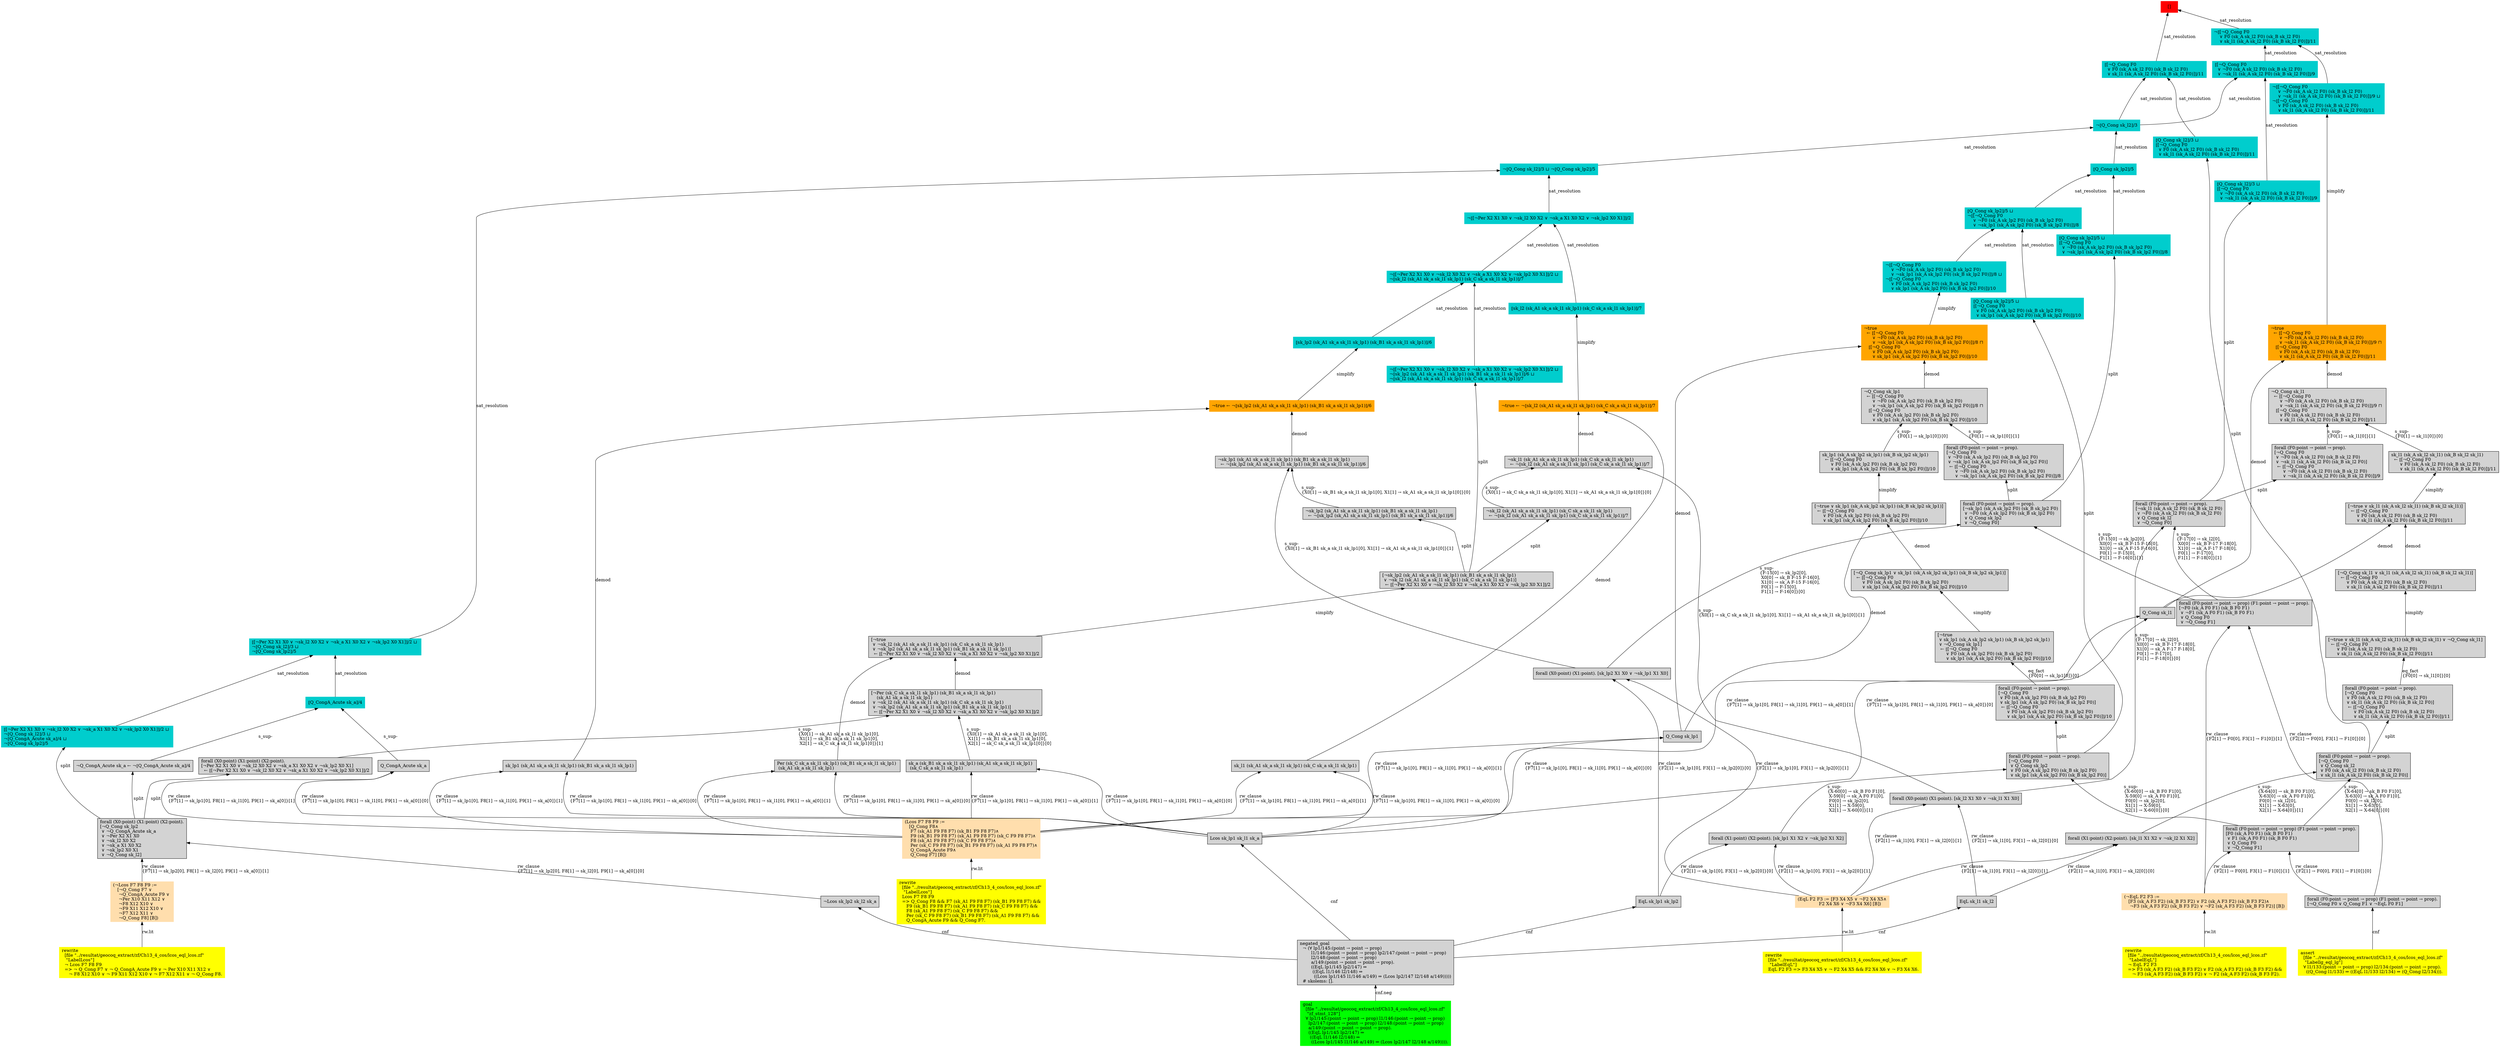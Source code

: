 digraph "unsat_graph" {
  vertex_0 [color=red, label="[]", shape=box, style=filled];
  vertex_0 -> vertex_1 [label="sat_resolution", dir="back"];
  vertex_1 [color=cyan3, shape=box, label="⟦[¬Q_Cong F0\l  ∨ F0 (sk_A sk_l2 F0) (sk_B sk_l2 F0)\l  ∨ sk_l1 (sk_A sk_l2 F0) (sk_B sk_l2 F0)]⟧/11\l", style=filled];
  vertex_1 -> vertex_2 [label="sat_resolution", dir="back"];
  vertex_2 [color=cyan3, shape=box, label="¬⟦Q_Cong sk_l2⟧/3\l", style=filled];
  vertex_2 -> vertex_3 [label="sat_resolution", dir="back"];
  vertex_3 [color=cyan3, shape=box, label="⟦Q_Cong sk_lp2⟧/5\l", style=filled];
  vertex_3 -> vertex_4 [label="sat_resolution", dir="back"];
  vertex_4 [color=cyan3, shape=box, label="⟦Q_Cong sk_lp2⟧/5 ⊔ \l⟦[¬Q_Cong F0\l  ∨ ¬F0 (sk_A sk_lp2 F0) (sk_B sk_lp2 F0)\l  ∨ ¬sk_lp1 (sk_A sk_lp2 F0) (sk_B sk_lp2 F0)]⟧/8\l", style=filled];
  vertex_4 -> vertex_5 [label="split", dir="back"];
  vertex_5 [shape=box, label="forall (F0:point → point → prop).\l[¬sk_lp1 (sk_A sk_lp2 F0) (sk_B sk_lp2 F0)\l ∨ ¬F0 (sk_A sk_lp2 F0) (sk_B sk_lp2 F0)\l ∨ Q_Cong sk_lp2\l ∨ ¬Q_Cong F0]\l", style=filled];
  vertex_5 -> vertex_6 [label="s_sup-\l\{F-15[0] → sk_lp2[0], \l X0[0] → sk_B F-15 F-16[0], \l X1[0] → sk_A F-15 F-16[0], \l F0[1] → F-15[0], \l F1[1] → F-16[0]\}[1]\l", dir="back"];
  vertex_6 [shape=box, label="forall (F0:point → point → prop) (F1:point → point → prop).\l[¬F0 (sk_A F0 F1) (sk_B F0 F1)\l ∨ ¬F1 (sk_A F0 F1) (sk_B F0 F1)\l ∨ Q_Cong F0\l ∨ ¬Q_Cong F1]\l", style=filled];
  vertex_6 -> vertex_7 [label="rw_clause\l\{F2[1] → F0[0], F3[1] → F1[0]\}[1]\l", dir="back"];
  vertex_7 [color=navajowhite, shape=box, label="(¬EqL F2 F3 :=\l   [F3 (sk_A F3 F2) (sk_B F3 F2) ∨ F2 (sk_A F3 F2) (sk_B F3 F2)∧\l    ¬F3 (sk_A F3 F2) (sk_B F3 F2) ∨ ¬F2 (sk_A F3 F2) (sk_B F3 F2)] [B])\l", style=filled];
  vertex_7 -> vertex_8 [label="rw.lit", dir="back"];
  vertex_8 [color=yellow, shape=box, label="rewrite\l  [file \"../resultat/geocoq_extract/zf/Ch13_4_cos/lcos_eql_lcos.zf\" \l   \"LabelEqL\"]\l  ¬ EqL F2 F3\l  =\> F3 (sk_A F3 F2) (sk_B F3 F2) ∨ F2 (sk_A F3 F2) (sk_B F3 F2) && \l     ¬ F3 (sk_A F3 F2) (sk_B F3 F2) ∨ ¬ F2 (sk_A F3 F2) (sk_B F3 F2).\l", style=filled];
  vertex_6 -> vertex_9 [label="rw_clause\l\{F2[1] → F0[0], F3[1] → F1[0]\}[0]\l", dir="back"];
  vertex_9 [shape=box, label="forall (F0:point → point → prop) (F1:point → point → prop).\l[¬Q_Cong F0 ∨ Q_Cong F1 ∨ ¬EqL F0 F1]\l", style=filled];
  vertex_9 -> vertex_10 [label="cnf", dir="back"];
  vertex_10 [color=yellow, shape=box, label="assert\l  [file \"../resultat/geocoq_extract/zf/Ch13_4_cos/lcos_eql_lcos.zf\" \l   \"Labellg_eql_lg\"]\l  ∀ l1/133:(point → point → prop) l2/134:(point → point → prop).\l    ((Q_Cong l1/133) ⇒ ((EqL l1/133 l2/134) ⇒ (Q_Cong l2/134))).\l", style=filled];
  vertex_5 -> vertex_11 [label="s_sup-\l\{F-15[0] → sk_lp2[0], \l X0[0] → sk_B F-15 F-16[0], \l X1[0] → sk_A F-15 F-16[0], \l F0[1] → F-15[0], \l F1[1] → F-16[0]\}[0]\l", dir="back"];
  vertex_11 [shape=box, label="forall (X0:point) (X1:point). [sk_lp2 X1 X0 ∨ ¬sk_lp1 X1 X0]\l", style=filled];
  vertex_11 -> vertex_12 [label="rw_clause\l\{F2[1] → sk_lp1[0], F3[1] → sk_lp2[0]\}[1]\l", dir="back"];
  vertex_12 [color=navajowhite, shape=box, label="(EqL F2 F3 := [F3 X4 X5 ∨ ¬F2 X4 X5∧\l               F2 X4 X6 ∨ ¬F3 X4 X6] [B])\l", style=filled];
  vertex_12 -> vertex_13 [label="rw.lit", dir="back"];
  vertex_13 [color=yellow, shape=box, label="rewrite\l  [file \"../resultat/geocoq_extract/zf/Ch13_4_cos/lcos_eql_lcos.zf\" \l   \"LabelEqL\"]\l  EqL F2 F3 =\> F3 X4 X5 ∨ ¬ F2 X4 X5 && F2 X4 X6 ∨ ¬ F3 X4 X6.\l", style=filled];
  vertex_11 -> vertex_14 [label="rw_clause\l\{F2[1] → sk_lp1[0], F3[1] → sk_lp2[0]\}[0]\l", dir="back"];
  vertex_14 [shape=box, label="EqL sk_lp1 sk_lp2\l", style=filled];
  vertex_14 -> vertex_15 [label="cnf", dir="back"];
  vertex_15 [shape=box, label="negated_goal\l  ¬ (∀ lp1/145:(point → point → prop) \l        l1/146:(point → point → prop) lp2/147:(point → point → prop) \l        l2/148:(point → point → prop) \l        a/149:(point → point → point → prop).\l        ((EqL lp1/145 lp2/147) ⇒\l         ((EqL l1/146 l2/148) ⇒\l          ((Lcos lp1/145 l1/146 a/149) ⇒ (Lcos lp2/147 l2/148 a/149)))))\l  # skolems: [].\l", style=filled];
  vertex_15 -> vertex_16 [label="cnf.neg", dir="back"];
  vertex_16 [color=green, shape=box, label="goal\l  [file \"../resultat/geocoq_extract/zf/Ch13_4_cos/lcos_eql_lcos.zf\" \l   \"zf_stmt_128\"]\l  ∀ lp1/145:(point → point → prop) l1/146:(point → point → prop) \l    lp2/147:(point → point → prop) l2/148:(point → point → prop) \l    a/149:(point → point → point → prop).\l    ((EqL lp1/145 lp2/147) ⇒\l     ((EqL l1/146 l2/148) ⇒\l      ((Lcos lp1/145 l1/146 a/149) ⇒ (Lcos lp2/147 l2/148 a/149)))).\l", style=filled];
  vertex_3 -> vertex_17 [label="sat_resolution", dir="back"];
  vertex_17 [color=cyan3, shape=box, label="⟦Q_Cong sk_lp2⟧/5 ⊔ \l¬⟦[¬Q_Cong F0\l    ∨ ¬F0 (sk_A sk_lp2 F0) (sk_B sk_lp2 F0)\l    ∨ ¬sk_lp1 (sk_A sk_lp2 F0) (sk_B sk_lp2 F0)]⟧/8\l", style=filled];
  vertex_17 -> vertex_18 [label="sat_resolution", dir="back"];
  vertex_18 [color=cyan3, shape=box, label="⟦Q_Cong sk_lp2⟧/5 ⊔ \l⟦[¬Q_Cong F0\l  ∨ F0 (sk_A sk_lp2 F0) (sk_B sk_lp2 F0)\l  ∨ sk_lp1 (sk_A sk_lp2 F0) (sk_B sk_lp2 F0)]⟧/10\l", style=filled];
  vertex_18 -> vertex_19 [label="split", dir="back"];
  vertex_19 [shape=box, label="forall (F0:point → point → prop).\l[¬Q_Cong F0\l ∨ Q_Cong sk_lp2\l ∨ F0 (sk_A sk_lp2 F0) (sk_B sk_lp2 F0)\l ∨ sk_lp1 (sk_A sk_lp2 F0) (sk_B sk_lp2 F0)]\l", style=filled];
  vertex_19 -> vertex_20 [label="s_sup-\l\{X-60[0] → sk_B F0 F1[0], \l X-59[0] → sk_A F0 F1[0], \l F0[0] → sk_lp2[0], \l X1[1] → X-59[0], \l X2[1] → X-60[0]\}[1]\l", dir="back"];
  vertex_20 [shape=box, label="forall (X1:point) (X2:point). [sk_lp1 X1 X2 ∨ ¬sk_lp2 X1 X2]\l", style=filled];
  vertex_20 -> vertex_12 [label="rw_clause\l\{F2[1] → sk_lp1[0], F3[1] → sk_lp2[0]\}[1]\l", dir="back"];
  vertex_20 -> vertex_14 [label="rw_clause\l\{F2[1] → sk_lp1[0], F3[1] → sk_lp2[0]\}[0]\l", dir="back"];
  vertex_19 -> vertex_21 [label="s_sup-\l\{X-60[0] → sk_B F0 F1[0], \l X-59[0] → sk_A F0 F1[0], \l F0[0] → sk_lp2[0], \l X1[1] → X-59[0], \l X2[1] → X-60[0]\}[0]\l", dir="back"];
  vertex_21 [shape=box, label="forall (F0:point → point → prop) (F1:point → point → prop).\l[F0 (sk_A F0 F1) (sk_B F0 F1)\l ∨ F1 (sk_A F0 F1) (sk_B F0 F1)\l ∨ Q_Cong F0\l ∨ ¬Q_Cong F1]\l", style=filled];
  vertex_21 -> vertex_7 [label="rw_clause\l\{F2[1] → F0[0], F3[1] → F1[0]\}[1]\l", dir="back"];
  vertex_21 -> vertex_9 [label="rw_clause\l\{F2[1] → F0[0], F3[1] → F1[0]\}[0]\l", dir="back"];
  vertex_17 -> vertex_22 [label="sat_resolution", dir="back"];
  vertex_22 [color=cyan3, shape=box, label="¬⟦[¬Q_Cong F0\l    ∨ ¬F0 (sk_A sk_lp2 F0) (sk_B sk_lp2 F0)\l    ∨ ¬sk_lp1 (sk_A sk_lp2 F0) (sk_B sk_lp2 F0)]⟧/8 ⊔ \l¬⟦[¬Q_Cong F0\l    ∨ F0 (sk_A sk_lp2 F0) (sk_B sk_lp2 F0)\l    ∨ sk_lp1 (sk_A sk_lp2 F0) (sk_B sk_lp2 F0)]⟧/10\l", style=filled];
  vertex_22 -> vertex_23 [label="simplify", dir="back"];
  vertex_23 [color=orange, shape=box, label="¬true\l  ← ⟦[¬Q_Cong F0\l      ∨ ¬F0 (sk_A sk_lp2 F0) (sk_B sk_lp2 F0)\l      ∨ ¬sk_lp1 (sk_A sk_lp2 F0) (sk_B sk_lp2 F0)]⟧/8 ⊓ \l    ⟦[¬Q_Cong F0\l      ∨ F0 (sk_A sk_lp2 F0) (sk_B sk_lp2 F0)\l      ∨ sk_lp1 (sk_A sk_lp2 F0) (sk_B sk_lp2 F0)]⟧/10\l", style=filled];
  vertex_23 -> vertex_24 [label="demod", dir="back"];
  vertex_24 [shape=box, label="Q_Cong sk_lp1\l", style=filled];
  vertex_24 -> vertex_25 [label="rw_clause\l\{F7[1] → sk_lp1[0], F8[1] → sk_l1[0], F9[1] → sk_a[0]\}[1]\l", dir="back"];
  vertex_25 [color=navajowhite, shape=box, label="(Lcos F7 F8 F9 :=\l   [Q_Cong F8∧\l    F7 (sk_A1 F9 F8 F7) (sk_B1 F9 F8 F7)∧\l    F9 (sk_B1 F9 F8 F7) (sk_A1 F9 F8 F7) (sk_C F9 F8 F7)∧\l    F8 (sk_A1 F9 F8 F7) (sk_C F9 F8 F7)∧\l    Per (sk_C F9 F8 F7) (sk_B1 F9 F8 F7) (sk_A1 F9 F8 F7)∧\l    Q_CongA_Acute F9∧\l    Q_Cong F7] [B])\l", style=filled];
  vertex_25 -> vertex_26 [label="rw.lit", dir="back"];
  vertex_26 [color=yellow, shape=box, label="rewrite\l  [file \"../resultat/geocoq_extract/zf/Ch13_4_cos/lcos_eql_lcos.zf\" \l   \"LabelLcos\"]\l  Lcos F7 F8 F9\l  =\> Q_Cong F8 && F7 (sk_A1 F9 F8 F7) (sk_B1 F9 F8 F7) && \l     F9 (sk_B1 F9 F8 F7) (sk_A1 F9 F8 F7) (sk_C F9 F8 F7) && \l     F8 (sk_A1 F9 F8 F7) (sk_C F9 F8 F7) && \l     Per (sk_C F9 F8 F7) (sk_B1 F9 F8 F7) (sk_A1 F9 F8 F7) && \l     Q_CongA_Acute F9 && Q_Cong F7.\l", style=filled];
  vertex_24 -> vertex_27 [label="rw_clause\l\{F7[1] → sk_lp1[0], F8[1] → sk_l1[0], F9[1] → sk_a[0]\}[0]\l", dir="back"];
  vertex_27 [shape=box, label="Lcos sk_lp1 sk_l1 sk_a\l", style=filled];
  vertex_27 -> vertex_15 [label="cnf", dir="back"];
  vertex_23 -> vertex_28 [label="demod", dir="back"];
  vertex_28 [shape=box, label="¬Q_Cong sk_lp1\l  ← ⟦[¬Q_Cong F0\l      ∨ ¬F0 (sk_A sk_lp2 F0) (sk_B sk_lp2 F0)\l      ∨ ¬sk_lp1 (sk_A sk_lp2 F0) (sk_B sk_lp2 F0)]⟧/8 ⊓ \l    ⟦[¬Q_Cong F0\l      ∨ F0 (sk_A sk_lp2 F0) (sk_B sk_lp2 F0)\l      ∨ sk_lp1 (sk_A sk_lp2 F0) (sk_B sk_lp2 F0)]⟧/10\l", style=filled];
  vertex_28 -> vertex_29 [label="s_sup-\l\{F0[1] → sk_lp1[0]\}[1]\l", dir="back"];
  vertex_29 [shape=box, label="forall (F0:point → point → prop).\l[¬Q_Cong F0\l ∨ ¬F0 (sk_A sk_lp2 F0) (sk_B sk_lp2 F0)\l ∨ ¬sk_lp1 (sk_A sk_lp2 F0) (sk_B sk_lp2 F0)]\l  ← ⟦[¬Q_Cong F0\l      ∨ ¬F0 (sk_A sk_lp2 F0) (sk_B sk_lp2 F0)\l      ∨ ¬sk_lp1 (sk_A sk_lp2 F0) (sk_B sk_lp2 F0)]⟧/8\l", style=filled];
  vertex_29 -> vertex_5 [label="split", dir="back"];
  vertex_28 -> vertex_30 [label="s_sup-\l\{F0[1] → sk_lp1[0]\}[0]\l", dir="back"];
  vertex_30 [shape=box, label="sk_lp1 (sk_A sk_lp2 sk_lp1) (sk_B sk_lp2 sk_lp1)\l  ← ⟦[¬Q_Cong F0\l      ∨ F0 (sk_A sk_lp2 F0) (sk_B sk_lp2 F0)\l      ∨ sk_lp1 (sk_A sk_lp2 F0) (sk_B sk_lp2 F0)]⟧/10\l", style=filled];
  vertex_30 -> vertex_31 [label="simplify", dir="back"];
  vertex_31 [shape=box, label="[¬true ∨ sk_lp1 (sk_A sk_lp2 sk_lp1) (sk_B sk_lp2 sk_lp1)]\l  ← ⟦[¬Q_Cong F0\l      ∨ F0 (sk_A sk_lp2 F0) (sk_B sk_lp2 F0)\l      ∨ sk_lp1 (sk_A sk_lp2 F0) (sk_B sk_lp2 F0)]⟧/10\l", style=filled];
  vertex_31 -> vertex_24 [label="demod", dir="back"];
  vertex_31 -> vertex_32 [label="demod", dir="back"];
  vertex_32 [shape=box, label="[¬Q_Cong sk_lp1 ∨ sk_lp1 (sk_A sk_lp2 sk_lp1) (sk_B sk_lp2 sk_lp1)]\l  ← ⟦[¬Q_Cong F0\l      ∨ F0 (sk_A sk_lp2 F0) (sk_B sk_lp2 F0)\l      ∨ sk_lp1 (sk_A sk_lp2 F0) (sk_B sk_lp2 F0)]⟧/10\l", style=filled];
  vertex_32 -> vertex_33 [label="simplify", dir="back"];
  vertex_33 [shape=box, label="[¬true\l ∨ sk_lp1 (sk_A sk_lp2 sk_lp1) (sk_B sk_lp2 sk_lp1)\l ∨ ¬Q_Cong sk_lp1]\l  ← ⟦[¬Q_Cong F0\l      ∨ F0 (sk_A sk_lp2 F0) (sk_B sk_lp2 F0)\l      ∨ sk_lp1 (sk_A sk_lp2 F0) (sk_B sk_lp2 F0)]⟧/10\l", style=filled];
  vertex_33 -> vertex_34 [label="eq_fact\l\{F0[0] → sk_lp1[0]\}[0]\l", dir="back"];
  vertex_34 [shape=box, label="forall (F0:point → point → prop).\l[¬Q_Cong F0\l ∨ F0 (sk_A sk_lp2 F0) (sk_B sk_lp2 F0)\l ∨ sk_lp1 (sk_A sk_lp2 F0) (sk_B sk_lp2 F0)]\l  ← ⟦[¬Q_Cong F0\l      ∨ F0 (sk_A sk_lp2 F0) (sk_B sk_lp2 F0)\l      ∨ sk_lp1 (sk_A sk_lp2 F0) (sk_B sk_lp2 F0)]⟧/10\l", style=filled];
  vertex_34 -> vertex_19 [label="split", dir="back"];
  vertex_2 -> vertex_35 [label="sat_resolution", dir="back"];
  vertex_35 [color=cyan3, shape=box, label="¬⟦Q_Cong sk_l2⟧/3 ⊔ ¬⟦Q_Cong sk_lp2⟧/5\l", style=filled];
  vertex_35 -> vertex_36 [label="sat_resolution", dir="back"];
  vertex_36 [color=cyan3, shape=box, label="¬⟦[¬Per X2 X1 X0 ∨ ¬sk_l2 X0 X2 ∨ ¬sk_a X1 X0 X2 ∨ ¬sk_lp2 X0 X1]⟧/2\l", style=filled];
  vertex_36 -> vertex_37 [label="sat_resolution", dir="back"];
  vertex_37 [color=cyan3, shape=box, label="⟦sk_l2 (sk_A1 sk_a sk_l1 sk_lp1) (sk_C sk_a sk_l1 sk_lp1)⟧/7\l", style=filled];
  vertex_37 -> vertex_38 [label="simplify", dir="back"];
  vertex_38 [color=orange, shape=box, label="¬true ← ¬⟦sk_l2 (sk_A1 sk_a sk_l1 sk_lp1) (sk_C sk_a sk_l1 sk_lp1)⟧/7\l", style=filled];
  vertex_38 -> vertex_39 [label="demod", dir="back"];
  vertex_39 [shape=box, label="sk_l1 (sk_A1 sk_a sk_l1 sk_lp1) (sk_C sk_a sk_l1 sk_lp1)\l", style=filled];
  vertex_39 -> vertex_25 [label="rw_clause\l\{F7[1] → sk_lp1[0], F8[1] → sk_l1[0], F9[1] → sk_a[0]\}[1]\l", dir="back"];
  vertex_39 -> vertex_27 [label="rw_clause\l\{F7[1] → sk_lp1[0], F8[1] → sk_l1[0], F9[1] → sk_a[0]\}[0]\l", dir="back"];
  vertex_38 -> vertex_40 [label="demod", dir="back"];
  vertex_40 [shape=box, label="¬sk_l1 (sk_A1 sk_a sk_l1 sk_lp1) (sk_C sk_a sk_l1 sk_lp1)\l  ← ¬⟦sk_l2 (sk_A1 sk_a sk_l1 sk_lp1) (sk_C sk_a sk_l1 sk_lp1)⟧/7\l", style=filled];
  vertex_40 -> vertex_41 [label="s_sup-\l\{X0[1] → sk_C sk_a sk_l1 sk_lp1[0], X1[1] → sk_A1 sk_a sk_l1 sk_lp1[0]\}[0]\l", dir="back"];
  vertex_41 [shape=box, label="¬sk_l2 (sk_A1 sk_a sk_l1 sk_lp1) (sk_C sk_a sk_l1 sk_lp1)\l  ← ¬⟦sk_l2 (sk_A1 sk_a sk_l1 sk_lp1) (sk_C sk_a sk_l1 sk_lp1)⟧/7\l", style=filled];
  vertex_41 -> vertex_42 [label="split", dir="back"];
  vertex_42 [shape=box, label="[¬sk_lp2 (sk_A1 sk_a sk_l1 sk_lp1) (sk_B1 sk_a sk_l1 sk_lp1)\l ∨ ¬sk_l2 (sk_A1 sk_a sk_l1 sk_lp1) (sk_C sk_a sk_l1 sk_lp1)]\l  ← ⟦[¬Per X2 X1 X0 ∨ ¬sk_l2 X0 X2 ∨ ¬sk_a X1 X0 X2 ∨ ¬sk_lp2 X0 X1]⟧/2\l", style=filled];
  vertex_42 -> vertex_43 [label="simplify", dir="back"];
  vertex_43 [shape=box, label="[¬true\l ∨ ¬sk_l2 (sk_A1 sk_a sk_l1 sk_lp1) (sk_C sk_a sk_l1 sk_lp1)\l ∨ ¬sk_lp2 (sk_A1 sk_a sk_l1 sk_lp1) (sk_B1 sk_a sk_l1 sk_lp1)]\l  ← ⟦[¬Per X2 X1 X0 ∨ ¬sk_l2 X0 X2 ∨ ¬sk_a X1 X0 X2 ∨ ¬sk_lp2 X0 X1]⟧/2\l", style=filled];
  vertex_43 -> vertex_44 [label="demod", dir="back"];
  vertex_44 [shape=box, label="Per (sk_C sk_a sk_l1 sk_lp1) (sk_B1 sk_a sk_l1 sk_lp1) \l (sk_A1 sk_a sk_l1 sk_lp1)\l", style=filled];
  vertex_44 -> vertex_25 [label="rw_clause\l\{F7[1] → sk_lp1[0], F8[1] → sk_l1[0], F9[1] → sk_a[0]\}[1]\l", dir="back"];
  vertex_44 -> vertex_27 [label="rw_clause\l\{F7[1] → sk_lp1[0], F8[1] → sk_l1[0], F9[1] → sk_a[0]\}[0]\l", dir="back"];
  vertex_43 -> vertex_45 [label="demod", dir="back"];
  vertex_45 [shape=box, label="[¬Per (sk_C sk_a sk_l1 sk_lp1) (sk_B1 sk_a sk_l1 sk_lp1) \l    (sk_A1 sk_a sk_l1 sk_lp1)\l ∨ ¬sk_l2 (sk_A1 sk_a sk_l1 sk_lp1) (sk_C sk_a sk_l1 sk_lp1)\l ∨ ¬sk_lp2 (sk_A1 sk_a sk_l1 sk_lp1) (sk_B1 sk_a sk_l1 sk_lp1)]\l  ← ⟦[¬Per X2 X1 X0 ∨ ¬sk_l2 X0 X2 ∨ ¬sk_a X1 X0 X2 ∨ ¬sk_lp2 X0 X1]⟧/2\l", style=filled];
  vertex_45 -> vertex_46 [label="s_sup-\l\{X0[1] → sk_A1 sk_a sk_l1 sk_lp1[0], \l X1[1] → sk_B1 sk_a sk_l1 sk_lp1[0], \l X2[1] → sk_C sk_a sk_l1 sk_lp1[0]\}[1]\l", dir="back"];
  vertex_46 [shape=box, label="forall (X0:point) (X1:point) (X2:point).\l[¬Per X2 X1 X0 ∨ ¬sk_l2 X0 X2 ∨ ¬sk_a X1 X0 X2 ∨ ¬sk_lp2 X0 X1]\l  ← ⟦[¬Per X2 X1 X0 ∨ ¬sk_l2 X0 X2 ∨ ¬sk_a X1 X0 X2 ∨ ¬sk_lp2 X0 X1]⟧/2\l", style=filled];
  vertex_46 -> vertex_47 [label="split", dir="back"];
  vertex_47 [shape=box, label="forall (X0:point) (X1:point) (X2:point).\l[¬Q_Cong sk_lp2\l ∨ ¬Q_CongA_Acute sk_a\l ∨ ¬Per X2 X1 X0\l ∨ ¬sk_l2 X0 X2\l ∨ ¬sk_a X1 X0 X2\l ∨ ¬sk_lp2 X0 X1\l ∨ ¬Q_Cong sk_l2]\l", style=filled];
  vertex_47 -> vertex_48 [label="rw_clause\l\{F7[1] → sk_lp2[0], F8[1] → sk_l2[0], F9[1] → sk_a[0]\}[1]\l", dir="back"];
  vertex_48 [color=navajowhite, shape=box, label="(¬Lcos F7 F8 F9 :=\l   [¬Q_Cong F7 ∨ \l    ¬Q_CongA_Acute F9 ∨ \l    ¬Per X10 X11 X12 ∨ \l    ¬F8 X12 X10 ∨ \l    ¬F9 X11 X12 X10 ∨ \l    ¬F7 X12 X11 ∨ \l    ¬Q_Cong F8] [B])\l", style=filled];
  vertex_48 -> vertex_49 [label="rw.lit", dir="back"];
  vertex_49 [color=yellow, shape=box, label="rewrite\l  [file \"../resultat/geocoq_extract/zf/Ch13_4_cos/lcos_eql_lcos.zf\" \l   \"LabelLcos\"]\l  ¬ Lcos F7 F8 F9\l  =\> ¬ Q_Cong F7 ∨ ¬ Q_CongA_Acute F9 ∨ ¬ Per X10 X11 X12 ∨ \l     ¬ F8 X12 X10 ∨ ¬ F9 X11 X12 X10 ∨ ¬ F7 X12 X11 ∨ ¬ Q_Cong F8.\l", style=filled];
  vertex_47 -> vertex_50 [label="rw_clause\l\{F7[1] → sk_lp2[0], F8[1] → sk_l2[0], F9[1] → sk_a[0]\}[0]\l", dir="back"];
  vertex_50 [shape=box, label="¬Lcos sk_lp2 sk_l2 sk_a\l", style=filled];
  vertex_50 -> vertex_15 [label="cnf", dir="back"];
  vertex_45 -> vertex_51 [label="s_sup-\l\{X0[1] → sk_A1 sk_a sk_l1 sk_lp1[0], \l X1[1] → sk_B1 sk_a sk_l1 sk_lp1[0], \l X2[1] → sk_C sk_a sk_l1 sk_lp1[0]\}[0]\l", dir="back"];
  vertex_51 [shape=box, label="sk_a (sk_B1 sk_a sk_l1 sk_lp1) (sk_A1 sk_a sk_l1 sk_lp1) \l (sk_C sk_a sk_l1 sk_lp1)\l", style=filled];
  vertex_51 -> vertex_25 [label="rw_clause\l\{F7[1] → sk_lp1[0], F8[1] → sk_l1[0], F9[1] → sk_a[0]\}[1]\l", dir="back"];
  vertex_51 -> vertex_27 [label="rw_clause\l\{F7[1] → sk_lp1[0], F8[1] → sk_l1[0], F9[1] → sk_a[0]\}[0]\l", dir="back"];
  vertex_40 -> vertex_52 [label="s_sup-\l\{X0[1] → sk_C sk_a sk_l1 sk_lp1[0], X1[1] → sk_A1 sk_a sk_l1 sk_lp1[0]\}[1]\l", dir="back"];
  vertex_52 [shape=box, label="forall (X0:point) (X1:point). [sk_l2 X1 X0 ∨ ¬sk_l1 X1 X0]\l", style=filled];
  vertex_52 -> vertex_12 [label="rw_clause\l\{F2[1] → sk_l1[0], F3[1] → sk_l2[0]\}[1]\l", dir="back"];
  vertex_52 -> vertex_53 [label="rw_clause\l\{F2[1] → sk_l1[0], F3[1] → sk_l2[0]\}[0]\l", dir="back"];
  vertex_53 [shape=box, label="EqL sk_l1 sk_l2\l", style=filled];
  vertex_53 -> vertex_15 [label="cnf", dir="back"];
  vertex_36 -> vertex_54 [label="sat_resolution", dir="back"];
  vertex_54 [color=cyan3, shape=box, label="¬⟦[¬Per X2 X1 X0 ∨ ¬sk_l2 X0 X2 ∨ ¬sk_a X1 X0 X2 ∨ ¬sk_lp2 X0 X1]⟧/2 ⊔ \l¬⟦sk_l2 (sk_A1 sk_a sk_l1 sk_lp1) (sk_C sk_a sk_l1 sk_lp1)⟧/7\l", style=filled];
  vertex_54 -> vertex_55 [label="sat_resolution", dir="back"];
  vertex_55 [color=cyan3, shape=box, label="⟦sk_lp2 (sk_A1 sk_a sk_l1 sk_lp1) (sk_B1 sk_a sk_l1 sk_lp1)⟧/6\l", style=filled];
  vertex_55 -> vertex_56 [label="simplify", dir="back"];
  vertex_56 [color=orange, shape=box, label="¬true ← ¬⟦sk_lp2 (sk_A1 sk_a sk_l1 sk_lp1) (sk_B1 sk_a sk_l1 sk_lp1)⟧/6\l", style=filled];
  vertex_56 -> vertex_57 [label="demod", dir="back"];
  vertex_57 [shape=box, label="sk_lp1 (sk_A1 sk_a sk_l1 sk_lp1) (sk_B1 sk_a sk_l1 sk_lp1)\l", style=filled];
  vertex_57 -> vertex_25 [label="rw_clause\l\{F7[1] → sk_lp1[0], F8[1] → sk_l1[0], F9[1] → sk_a[0]\}[1]\l", dir="back"];
  vertex_57 -> vertex_27 [label="rw_clause\l\{F7[1] → sk_lp1[0], F8[1] → sk_l1[0], F9[1] → sk_a[0]\}[0]\l", dir="back"];
  vertex_56 -> vertex_58 [label="demod", dir="back"];
  vertex_58 [shape=box, label="¬sk_lp1 (sk_A1 sk_a sk_l1 sk_lp1) (sk_B1 sk_a sk_l1 sk_lp1)\l  ← ¬⟦sk_lp2 (sk_A1 sk_a sk_l1 sk_lp1) (sk_B1 sk_a sk_l1 sk_lp1)⟧/6\l", style=filled];
  vertex_58 -> vertex_59 [label="s_sup-\l\{X0[1] → sk_B1 sk_a sk_l1 sk_lp1[0], X1[1] → sk_A1 sk_a sk_l1 sk_lp1[0]\}[0]\l", dir="back"];
  vertex_59 [shape=box, label="¬sk_lp2 (sk_A1 sk_a sk_l1 sk_lp1) (sk_B1 sk_a sk_l1 sk_lp1)\l  ← ¬⟦sk_lp2 (sk_A1 sk_a sk_l1 sk_lp1) (sk_B1 sk_a sk_l1 sk_lp1)⟧/6\l", style=filled];
  vertex_59 -> vertex_42 [label="split", dir="back"];
  vertex_58 -> vertex_11 [label="s_sup-\l\{X0[1] → sk_B1 sk_a sk_l1 sk_lp1[0], X1[1] → sk_A1 sk_a sk_l1 sk_lp1[0]\}[1]\l", dir="back"];
  vertex_54 -> vertex_60 [label="sat_resolution", dir="back"];
  vertex_60 [color=cyan3, shape=box, label="¬⟦[¬Per X2 X1 X0 ∨ ¬sk_l2 X0 X2 ∨ ¬sk_a X1 X0 X2 ∨ ¬sk_lp2 X0 X1]⟧/2 ⊔ \l¬⟦sk_lp2 (sk_A1 sk_a sk_l1 sk_lp1) (sk_B1 sk_a sk_l1 sk_lp1)⟧/6 ⊔ \l¬⟦sk_l2 (sk_A1 sk_a sk_l1 sk_lp1) (sk_C sk_a sk_l1 sk_lp1)⟧/7\l", style=filled];
  vertex_60 -> vertex_42 [label="split", dir="back"];
  vertex_35 -> vertex_61 [label="sat_resolution", dir="back"];
  vertex_61 [color=cyan3, shape=box, label="⟦[¬Per X2 X1 X0 ∨ ¬sk_l2 X0 X2 ∨ ¬sk_a X1 X0 X2 ∨ ¬sk_lp2 X0 X1]⟧/2 ⊔ \l¬⟦Q_Cong sk_l2⟧/3 ⊔ \l¬⟦Q_Cong sk_lp2⟧/5\l", style=filled];
  vertex_61 -> vertex_62 [label="sat_resolution", dir="back"];
  vertex_62 [color=cyan3, shape=box, label="⟦Q_CongA_Acute sk_a⟧/4\l", style=filled];
  vertex_62 -> vertex_63 [label="s_sup-\l", dir="back"];
  vertex_63 [shape=box, label="¬Q_CongA_Acute sk_a ← ¬⟦Q_CongA_Acute sk_a⟧/4\l", style=filled];
  vertex_63 -> vertex_47 [label="split", dir="back"];
  vertex_62 -> vertex_64 [label="s_sup-\l", dir="back"];
  vertex_64 [shape=box, label="Q_CongA_Acute sk_a\l", style=filled];
  vertex_64 -> vertex_25 [label="rw_clause\l\{F7[1] → sk_lp1[0], F8[1] → sk_l1[0], F9[1] → sk_a[0]\}[1]\l", dir="back"];
  vertex_64 -> vertex_27 [label="rw_clause\l\{F7[1] → sk_lp1[0], F8[1] → sk_l1[0], F9[1] → sk_a[0]\}[0]\l", dir="back"];
  vertex_61 -> vertex_65 [label="sat_resolution", dir="back"];
  vertex_65 [color=cyan3, shape=box, label="⟦[¬Per X2 X1 X0 ∨ ¬sk_l2 X0 X2 ∨ ¬sk_a X1 X0 X2 ∨ ¬sk_lp2 X0 X1]⟧/2 ⊔ \l¬⟦Q_Cong sk_l2⟧/3 ⊔ \l¬⟦Q_CongA_Acute sk_a⟧/4 ⊔ \l¬⟦Q_Cong sk_lp2⟧/5\l", style=filled];
  vertex_65 -> vertex_47 [label="split", dir="back"];
  vertex_1 -> vertex_66 [label="sat_resolution", dir="back"];
  vertex_66 [color=cyan3, shape=box, label="⟦Q_Cong sk_l2⟧/3 ⊔ \l⟦[¬Q_Cong F0\l  ∨ F0 (sk_A sk_l2 F0) (sk_B sk_l2 F0)\l  ∨ sk_l1 (sk_A sk_l2 F0) (sk_B sk_l2 F0)]⟧/11\l", style=filled];
  vertex_66 -> vertex_67 [label="split", dir="back"];
  vertex_67 [shape=box, label="forall (F0:point → point → prop).\l[¬Q_Cong F0\l ∨ Q_Cong sk_l2\l ∨ F0 (sk_A sk_l2 F0) (sk_B sk_l2 F0)\l ∨ sk_l1 (sk_A sk_l2 F0) (sk_B sk_l2 F0)]\l", style=filled];
  vertex_67 -> vertex_68 [label="s_sup-\l\{X-64[0] → sk_B F0 F1[0], \l X-63[0] → sk_A F0 F1[0], \l F0[0] → sk_l2[0], \l X1[1] → X-63[0], \l X2[1] → X-64[0]\}[1]\l", dir="back"];
  vertex_68 [shape=box, label="forall (X1:point) (X2:point). [sk_l1 X1 X2 ∨ ¬sk_l2 X1 X2]\l", style=filled];
  vertex_68 -> vertex_12 [label="rw_clause\l\{F2[1] → sk_l1[0], F3[1] → sk_l2[0]\}[1]\l", dir="back"];
  vertex_68 -> vertex_53 [label="rw_clause\l\{F2[1] → sk_l1[0], F3[1] → sk_l2[0]\}[0]\l", dir="back"];
  vertex_67 -> vertex_21 [label="s_sup-\l\{X-64[0] → sk_B F0 F1[0], \l X-63[0] → sk_A F0 F1[0], \l F0[0] → sk_l2[0], \l X1[1] → X-63[0], \l X2[1] → X-64[0]\}[0]\l", dir="back"];
  vertex_0 -> vertex_69 [label="sat_resolution", dir="back"];
  vertex_69 [color=cyan3, shape=box, label="¬⟦[¬Q_Cong F0\l    ∨ F0 (sk_A sk_l2 F0) (sk_B sk_l2 F0)\l    ∨ sk_l1 (sk_A sk_l2 F0) (sk_B sk_l2 F0)]⟧/11\l", style=filled];
  vertex_69 -> vertex_70 [label="sat_resolution", dir="back"];
  vertex_70 [color=cyan3, shape=box, label="⟦[¬Q_Cong F0\l  ∨ ¬F0 (sk_A sk_l2 F0) (sk_B sk_l2 F0)\l  ∨ ¬sk_l1 (sk_A sk_l2 F0) (sk_B sk_l2 F0)]⟧/9\l", style=filled];
  vertex_70 -> vertex_2 [label="sat_resolution", dir="back"];
  vertex_70 -> vertex_71 [label="sat_resolution", dir="back"];
  vertex_71 [color=cyan3, shape=box, label="⟦Q_Cong sk_l2⟧/3 ⊔ \l⟦[¬Q_Cong F0\l  ∨ ¬F0 (sk_A sk_l2 F0) (sk_B sk_l2 F0)\l  ∨ ¬sk_l1 (sk_A sk_l2 F0) (sk_B sk_l2 F0)]⟧/9\l", style=filled];
  vertex_71 -> vertex_72 [label="split", dir="back"];
  vertex_72 [shape=box, label="forall (F0:point → point → prop).\l[¬sk_l1 (sk_A sk_l2 F0) (sk_B sk_l2 F0)\l ∨ ¬F0 (sk_A sk_l2 F0) (sk_B sk_l2 F0)\l ∨ Q_Cong sk_l2\l ∨ ¬Q_Cong F0]\l", style=filled];
  vertex_72 -> vertex_6 [label="s_sup-\l\{F-17[0] → sk_l2[0], \l X0[0] → sk_B F-17 F-18[0], \l X1[0] → sk_A F-17 F-18[0], \l F0[1] → F-17[0], \l F1[1] → F-18[0]\}[1]\l", dir="back"];
  vertex_72 -> vertex_52 [label="s_sup-\l\{F-17[0] → sk_l2[0], \l X0[0] → sk_B F-17 F-18[0], \l X1[0] → sk_A F-17 F-18[0], \l F0[1] → F-17[0], \l F1[1] → F-18[0]\}[0]\l", dir="back"];
  vertex_69 -> vertex_73 [label="sat_resolution", dir="back"];
  vertex_73 [color=cyan3, shape=box, label="¬⟦[¬Q_Cong F0\l    ∨ ¬F0 (sk_A sk_l2 F0) (sk_B sk_l2 F0)\l    ∨ ¬sk_l1 (sk_A sk_l2 F0) (sk_B sk_l2 F0)]⟧/9 ⊔ \l¬⟦[¬Q_Cong F0\l    ∨ F0 (sk_A sk_l2 F0) (sk_B sk_l2 F0)\l    ∨ sk_l1 (sk_A sk_l2 F0) (sk_B sk_l2 F0)]⟧/11\l", style=filled];
  vertex_73 -> vertex_74 [label="simplify", dir="back"];
  vertex_74 [color=orange, shape=box, label="¬true\l  ← ⟦[¬Q_Cong F0\l      ∨ ¬F0 (sk_A sk_l2 F0) (sk_B sk_l2 F0)\l      ∨ ¬sk_l1 (sk_A sk_l2 F0) (sk_B sk_l2 F0)]⟧/9 ⊓ \l    ⟦[¬Q_Cong F0\l      ∨ F0 (sk_A sk_l2 F0) (sk_B sk_l2 F0)\l      ∨ sk_l1 (sk_A sk_l2 F0) (sk_B sk_l2 F0)]⟧/11\l", style=filled];
  vertex_74 -> vertex_75 [label="demod", dir="back"];
  vertex_75 [shape=box, label="Q_Cong sk_l1\l", style=filled];
  vertex_75 -> vertex_25 [label="rw_clause\l\{F7[1] → sk_lp1[0], F8[1] → sk_l1[0], F9[1] → sk_a[0]\}[1]\l", dir="back"];
  vertex_75 -> vertex_27 [label="rw_clause\l\{F7[1] → sk_lp1[0], F8[1] → sk_l1[0], F9[1] → sk_a[0]\}[0]\l", dir="back"];
  vertex_74 -> vertex_76 [label="demod", dir="back"];
  vertex_76 [shape=box, label="¬Q_Cong sk_l1\l  ← ⟦[¬Q_Cong F0\l      ∨ ¬F0 (sk_A sk_l2 F0) (sk_B sk_l2 F0)\l      ∨ ¬sk_l1 (sk_A sk_l2 F0) (sk_B sk_l2 F0)]⟧/9 ⊓ \l    ⟦[¬Q_Cong F0\l      ∨ F0 (sk_A sk_l2 F0) (sk_B sk_l2 F0)\l      ∨ sk_l1 (sk_A sk_l2 F0) (sk_B sk_l2 F0)]⟧/11\l", style=filled];
  vertex_76 -> vertex_77 [label="s_sup-\l\{F0[1] → sk_l1[0]\}[1]\l", dir="back"];
  vertex_77 [shape=box, label="forall (F0:point → point → prop).\l[¬Q_Cong F0\l ∨ ¬F0 (sk_A sk_l2 F0) (sk_B sk_l2 F0)\l ∨ ¬sk_l1 (sk_A sk_l2 F0) (sk_B sk_l2 F0)]\l  ← ⟦[¬Q_Cong F0\l      ∨ ¬F0 (sk_A sk_l2 F0) (sk_B sk_l2 F0)\l      ∨ ¬sk_l1 (sk_A sk_l2 F0) (sk_B sk_l2 F0)]⟧/9\l", style=filled];
  vertex_77 -> vertex_72 [label="split", dir="back"];
  vertex_76 -> vertex_78 [label="s_sup-\l\{F0[1] → sk_l1[0]\}[0]\l", dir="back"];
  vertex_78 [shape=box, label="sk_l1 (sk_A sk_l2 sk_l1) (sk_B sk_l2 sk_l1)\l  ← ⟦[¬Q_Cong F0\l      ∨ F0 (sk_A sk_l2 F0) (sk_B sk_l2 F0)\l      ∨ sk_l1 (sk_A sk_l2 F0) (sk_B sk_l2 F0)]⟧/11\l", style=filled];
  vertex_78 -> vertex_79 [label="simplify", dir="back"];
  vertex_79 [shape=box, label="[¬true ∨ sk_l1 (sk_A sk_l2 sk_l1) (sk_B sk_l2 sk_l1)]\l  ← ⟦[¬Q_Cong F0\l      ∨ F0 (sk_A sk_l2 F0) (sk_B sk_l2 F0)\l      ∨ sk_l1 (sk_A sk_l2 F0) (sk_B sk_l2 F0)]⟧/11\l", style=filled];
  vertex_79 -> vertex_75 [label="demod", dir="back"];
  vertex_79 -> vertex_80 [label="demod", dir="back"];
  vertex_80 [shape=box, label="[¬Q_Cong sk_l1 ∨ sk_l1 (sk_A sk_l2 sk_l1) (sk_B sk_l2 sk_l1)]\l  ← ⟦[¬Q_Cong F0\l      ∨ F0 (sk_A sk_l2 F0) (sk_B sk_l2 F0)\l      ∨ sk_l1 (sk_A sk_l2 F0) (sk_B sk_l2 F0)]⟧/11\l", style=filled];
  vertex_80 -> vertex_81 [label="simplify", dir="back"];
  vertex_81 [shape=box, label="[¬true ∨ sk_l1 (sk_A sk_l2 sk_l1) (sk_B sk_l2 sk_l1) ∨ ¬Q_Cong sk_l1]\l  ← ⟦[¬Q_Cong F0\l      ∨ F0 (sk_A sk_l2 F0) (sk_B sk_l2 F0)\l      ∨ sk_l1 (sk_A sk_l2 F0) (sk_B sk_l2 F0)]⟧/11\l", style=filled];
  vertex_81 -> vertex_82 [label="eq_fact\l\{F0[0] → sk_l1[0]\}[0]\l", dir="back"];
  vertex_82 [shape=box, label="forall (F0:point → point → prop).\l[¬Q_Cong F0\l ∨ F0 (sk_A sk_l2 F0) (sk_B sk_l2 F0)\l ∨ sk_l1 (sk_A sk_l2 F0) (sk_B sk_l2 F0)]\l  ← ⟦[¬Q_Cong F0\l      ∨ F0 (sk_A sk_l2 F0) (sk_B sk_l2 F0)\l      ∨ sk_l1 (sk_A sk_l2 F0) (sk_B sk_l2 F0)]⟧/11\l", style=filled];
  vertex_82 -> vertex_67 [label="split", dir="back"];
  }


